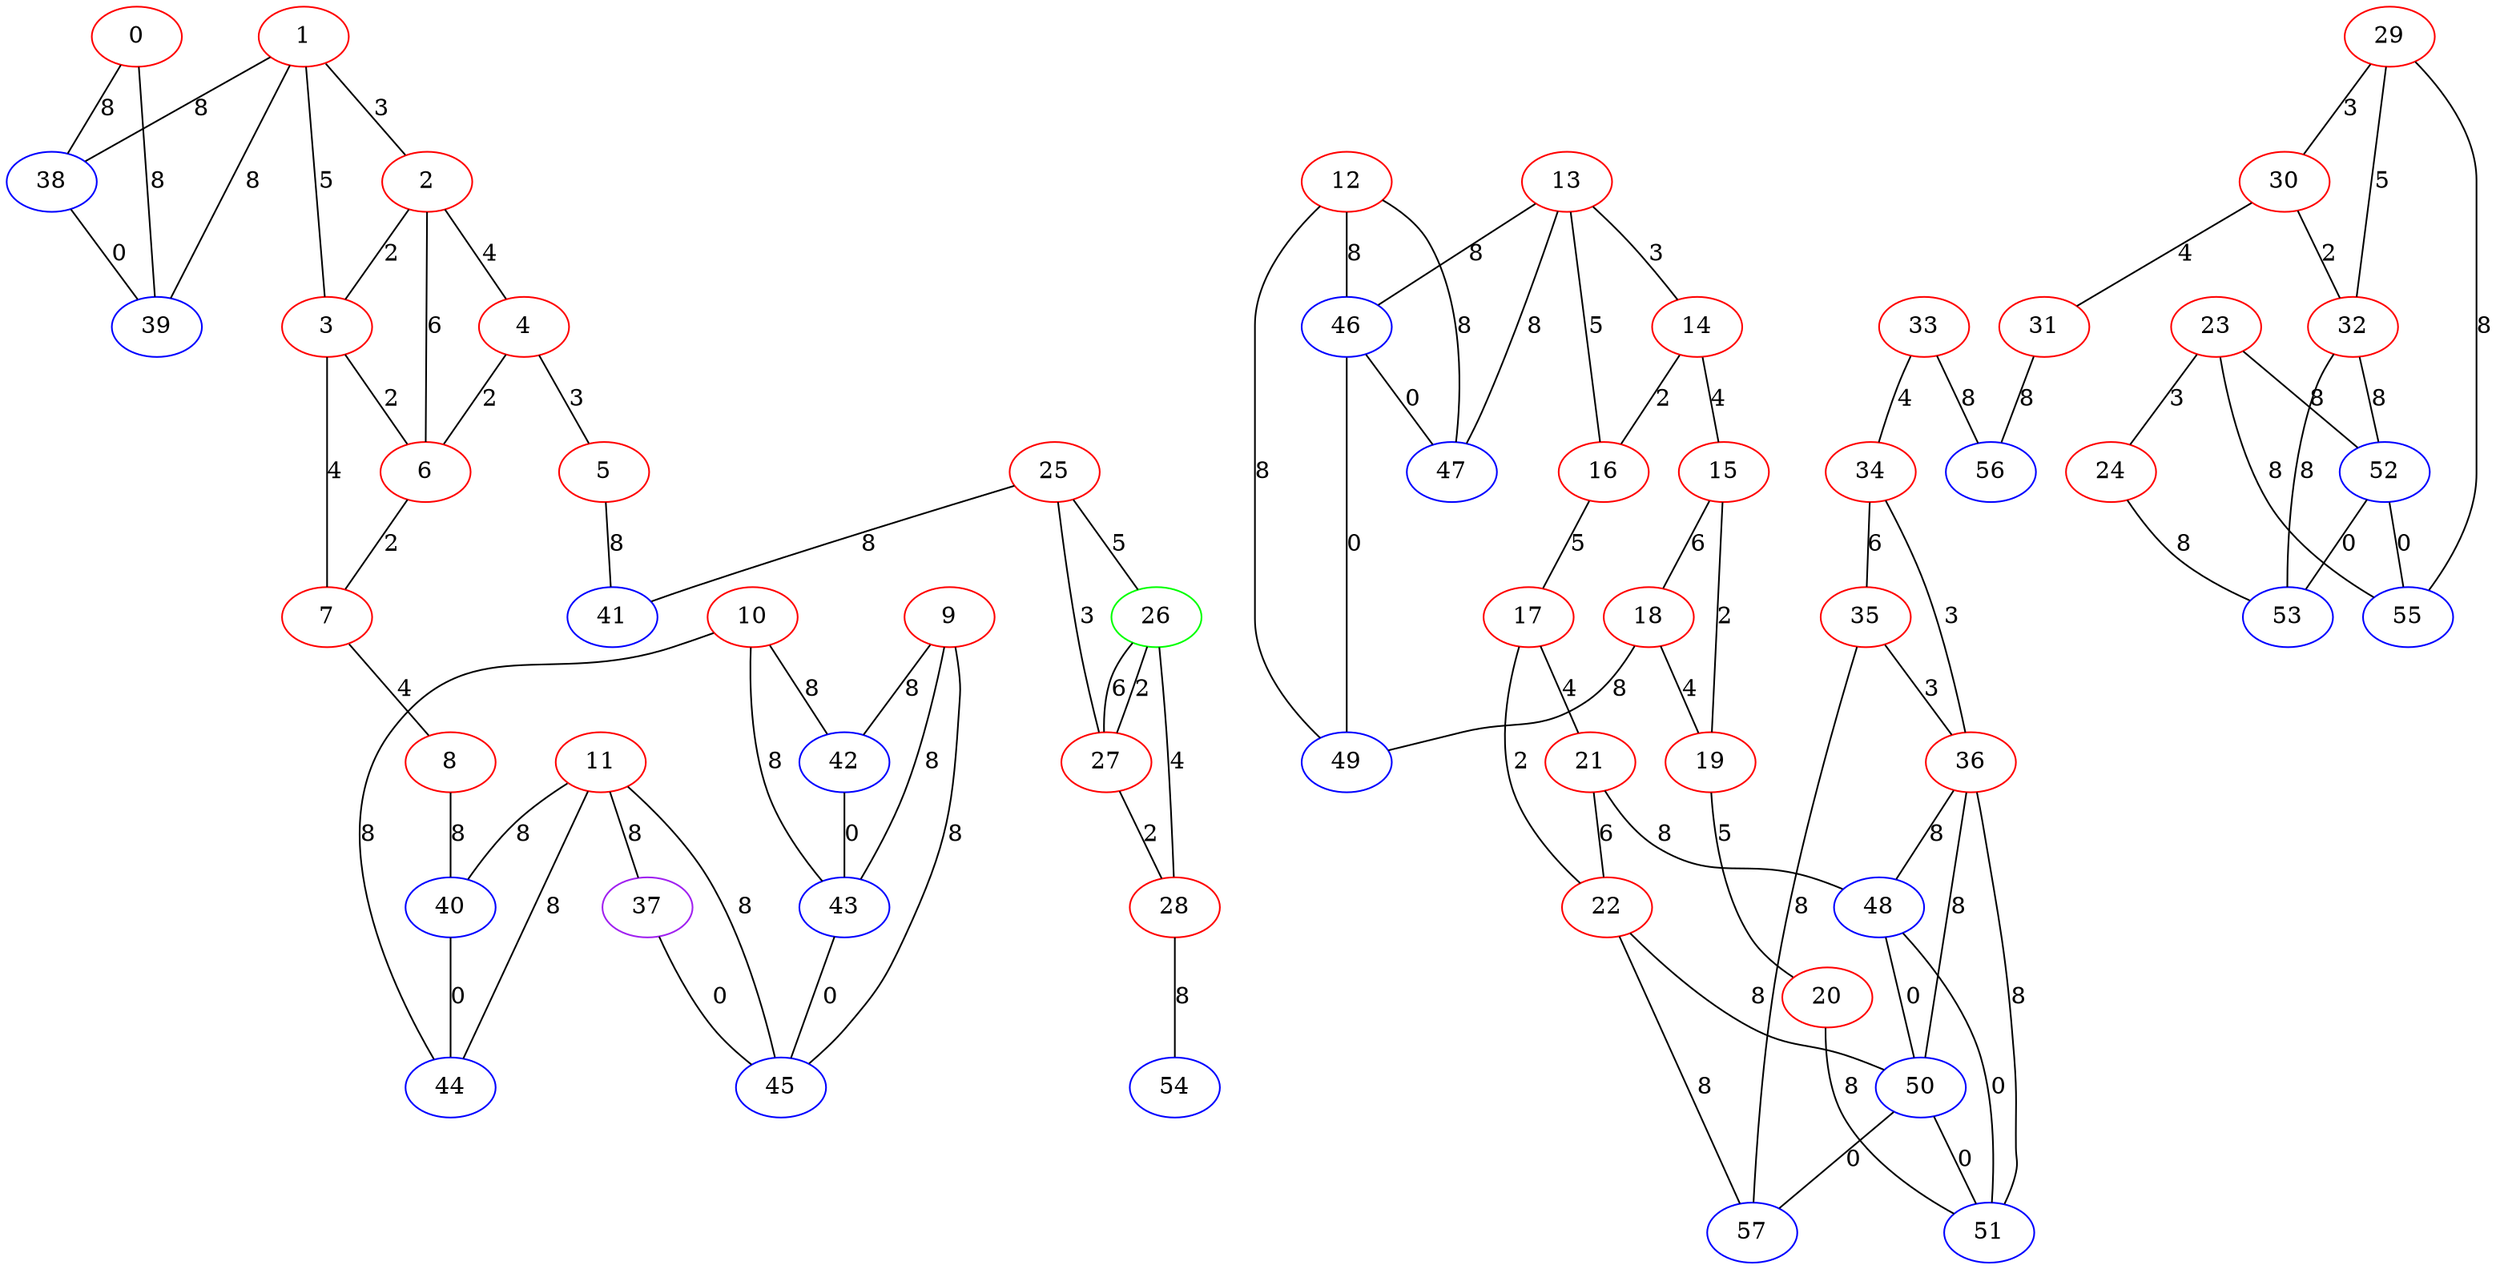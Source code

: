 graph "" {
0 [color=red, weight=1];
1 [color=red, weight=1];
2 [color=red, weight=1];
3 [color=red, weight=1];
4 [color=red, weight=1];
5 [color=red, weight=1];
6 [color=red, weight=1];
7 [color=red, weight=1];
8 [color=red, weight=1];
9 [color=red, weight=1];
10 [color=red, weight=1];
11 [color=red, weight=1];
12 [color=red, weight=1];
13 [color=red, weight=1];
14 [color=red, weight=1];
15 [color=red, weight=1];
16 [color=red, weight=1];
17 [color=red, weight=1];
18 [color=red, weight=1];
19 [color=red, weight=1];
20 [color=red, weight=1];
21 [color=red, weight=1];
22 [color=red, weight=1];
23 [color=red, weight=1];
24 [color=red, weight=1];
25 [color=red, weight=1];
26 [color=green, weight=2];
27 [color=red, weight=1];
28 [color=red, weight=1];
29 [color=red, weight=1];
30 [color=red, weight=1];
31 [color=red, weight=1];
32 [color=red, weight=1];
33 [color=red, weight=1];
34 [color=red, weight=1];
35 [color=red, weight=1];
36 [color=red, weight=1];
37 [color=purple, weight=4];
38 [color=blue, weight=3];
39 [color=blue, weight=3];
40 [color=blue, weight=3];
41 [color=blue, weight=3];
42 [color=blue, weight=3];
43 [color=blue, weight=3];
44 [color=blue, weight=3];
45 [color=blue, weight=3];
46 [color=blue, weight=3];
47 [color=blue, weight=3];
48 [color=blue, weight=3];
49 [color=blue, weight=3];
50 [color=blue, weight=3];
51 [color=blue, weight=3];
52 [color=blue, weight=3];
53 [color=blue, weight=3];
54 [color=blue, weight=3];
55 [color=blue, weight=3];
56 [color=blue, weight=3];
57 [color=blue, weight=3];
0 -- 38  [key=0, label=8];
0 -- 39  [key=0, label=8];
1 -- 2  [key=0, label=3];
1 -- 3  [key=0, label=5];
1 -- 38  [key=0, label=8];
1 -- 39  [key=0, label=8];
2 -- 3  [key=0, label=2];
2 -- 4  [key=0, label=4];
2 -- 6  [key=0, label=6];
3 -- 6  [key=0, label=2];
3 -- 7  [key=0, label=4];
4 -- 5  [key=0, label=3];
4 -- 6  [key=0, label=2];
5 -- 41  [key=0, label=8];
6 -- 7  [key=0, label=2];
7 -- 8  [key=0, label=4];
8 -- 40  [key=0, label=8];
9 -- 42  [key=0, label=8];
9 -- 43  [key=0, label=8];
9 -- 45  [key=0, label=8];
10 -- 42  [key=0, label=8];
10 -- 43  [key=0, label=8];
10 -- 44  [key=0, label=8];
11 -- 40  [key=0, label=8];
11 -- 44  [key=0, label=8];
11 -- 37  [key=0, label=8];
11 -- 45  [key=0, label=8];
12 -- 49  [key=0, label=8];
12 -- 46  [key=0, label=8];
12 -- 47  [key=0, label=8];
13 -- 16  [key=0, label=5];
13 -- 46  [key=0, label=8];
13 -- 14  [key=0, label=3];
13 -- 47  [key=0, label=8];
14 -- 16  [key=0, label=2];
14 -- 15  [key=0, label=4];
15 -- 18  [key=0, label=6];
15 -- 19  [key=0, label=2];
16 -- 17  [key=0, label=5];
17 -- 21  [key=0, label=4];
17 -- 22  [key=0, label=2];
18 -- 49  [key=0, label=8];
18 -- 19  [key=0, label=4];
19 -- 20  [key=0, label=5];
20 -- 51  [key=0, label=8];
21 -- 48  [key=0, label=8];
21 -- 22  [key=0, label=6];
22 -- 50  [key=0, label=8];
22 -- 57  [key=0, label=8];
23 -- 24  [key=0, label=3];
23 -- 52  [key=0, label=8];
23 -- 55  [key=0, label=8];
24 -- 53  [key=0, label=8];
25 -- 41  [key=0, label=8];
25 -- 26  [key=0, label=5];
25 -- 27  [key=0, label=3];
26 -- 27  [key=0, label=6];
26 -- 27  [key=1, label=2];
26 -- 28  [key=0, label=4];
27 -- 28  [key=0, label=2];
28 -- 54  [key=0, label=8];
29 -- 32  [key=0, label=5];
29 -- 30  [key=0, label=3];
29 -- 55  [key=0, label=8];
30 -- 32  [key=0, label=2];
30 -- 31  [key=0, label=4];
31 -- 56  [key=0, label=8];
32 -- 52  [key=0, label=8];
32 -- 53  [key=0, label=8];
33 -- 56  [key=0, label=8];
33 -- 34  [key=0, label=4];
34 -- 35  [key=0, label=6];
34 -- 36  [key=0, label=3];
35 -- 57  [key=0, label=8];
35 -- 36  [key=0, label=3];
36 -- 48  [key=0, label=8];
36 -- 51  [key=0, label=8];
36 -- 50  [key=0, label=8];
37 -- 45  [key=0, label=0];
38 -- 39  [key=0, label=0];
40 -- 44  [key=0, label=0];
42 -- 43  [key=0, label=0];
43 -- 45  [key=0, label=0];
46 -- 49  [key=0, label=0];
46 -- 47  [key=0, label=0];
48 -- 50  [key=0, label=0];
48 -- 51  [key=0, label=0];
50 -- 57  [key=0, label=0];
50 -- 51  [key=0, label=0];
52 -- 53  [key=0, label=0];
52 -- 55  [key=0, label=0];
}
